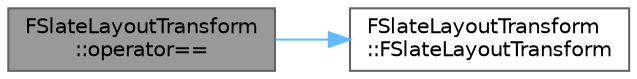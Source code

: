 digraph "FSlateLayoutTransform::operator=="
{
 // INTERACTIVE_SVG=YES
 // LATEX_PDF_SIZE
  bgcolor="transparent";
  edge [fontname=Helvetica,fontsize=10,labelfontname=Helvetica,labelfontsize=10];
  node [fontname=Helvetica,fontsize=10,shape=box,height=0.2,width=0.4];
  rankdir="LR";
  Node1 [id="Node000001",label="FSlateLayoutTransform\l::operator==",height=0.2,width=0.4,color="gray40", fillcolor="grey60", style="filled", fontcolor="black",tooltip="Equality."];
  Node1 -> Node2 [id="edge1_Node000001_Node000002",color="steelblue1",style="solid",tooltip=" "];
  Node2 [id="Node000002",label="FSlateLayoutTransform\l::FSlateLayoutTransform",height=0.2,width=0.4,color="grey40", fillcolor="white", style="filled",URL="$d5/d88/classFSlateLayoutTransform.html#a97ec9d38da4beb991676639b75bca57f",tooltip=" "];
}
